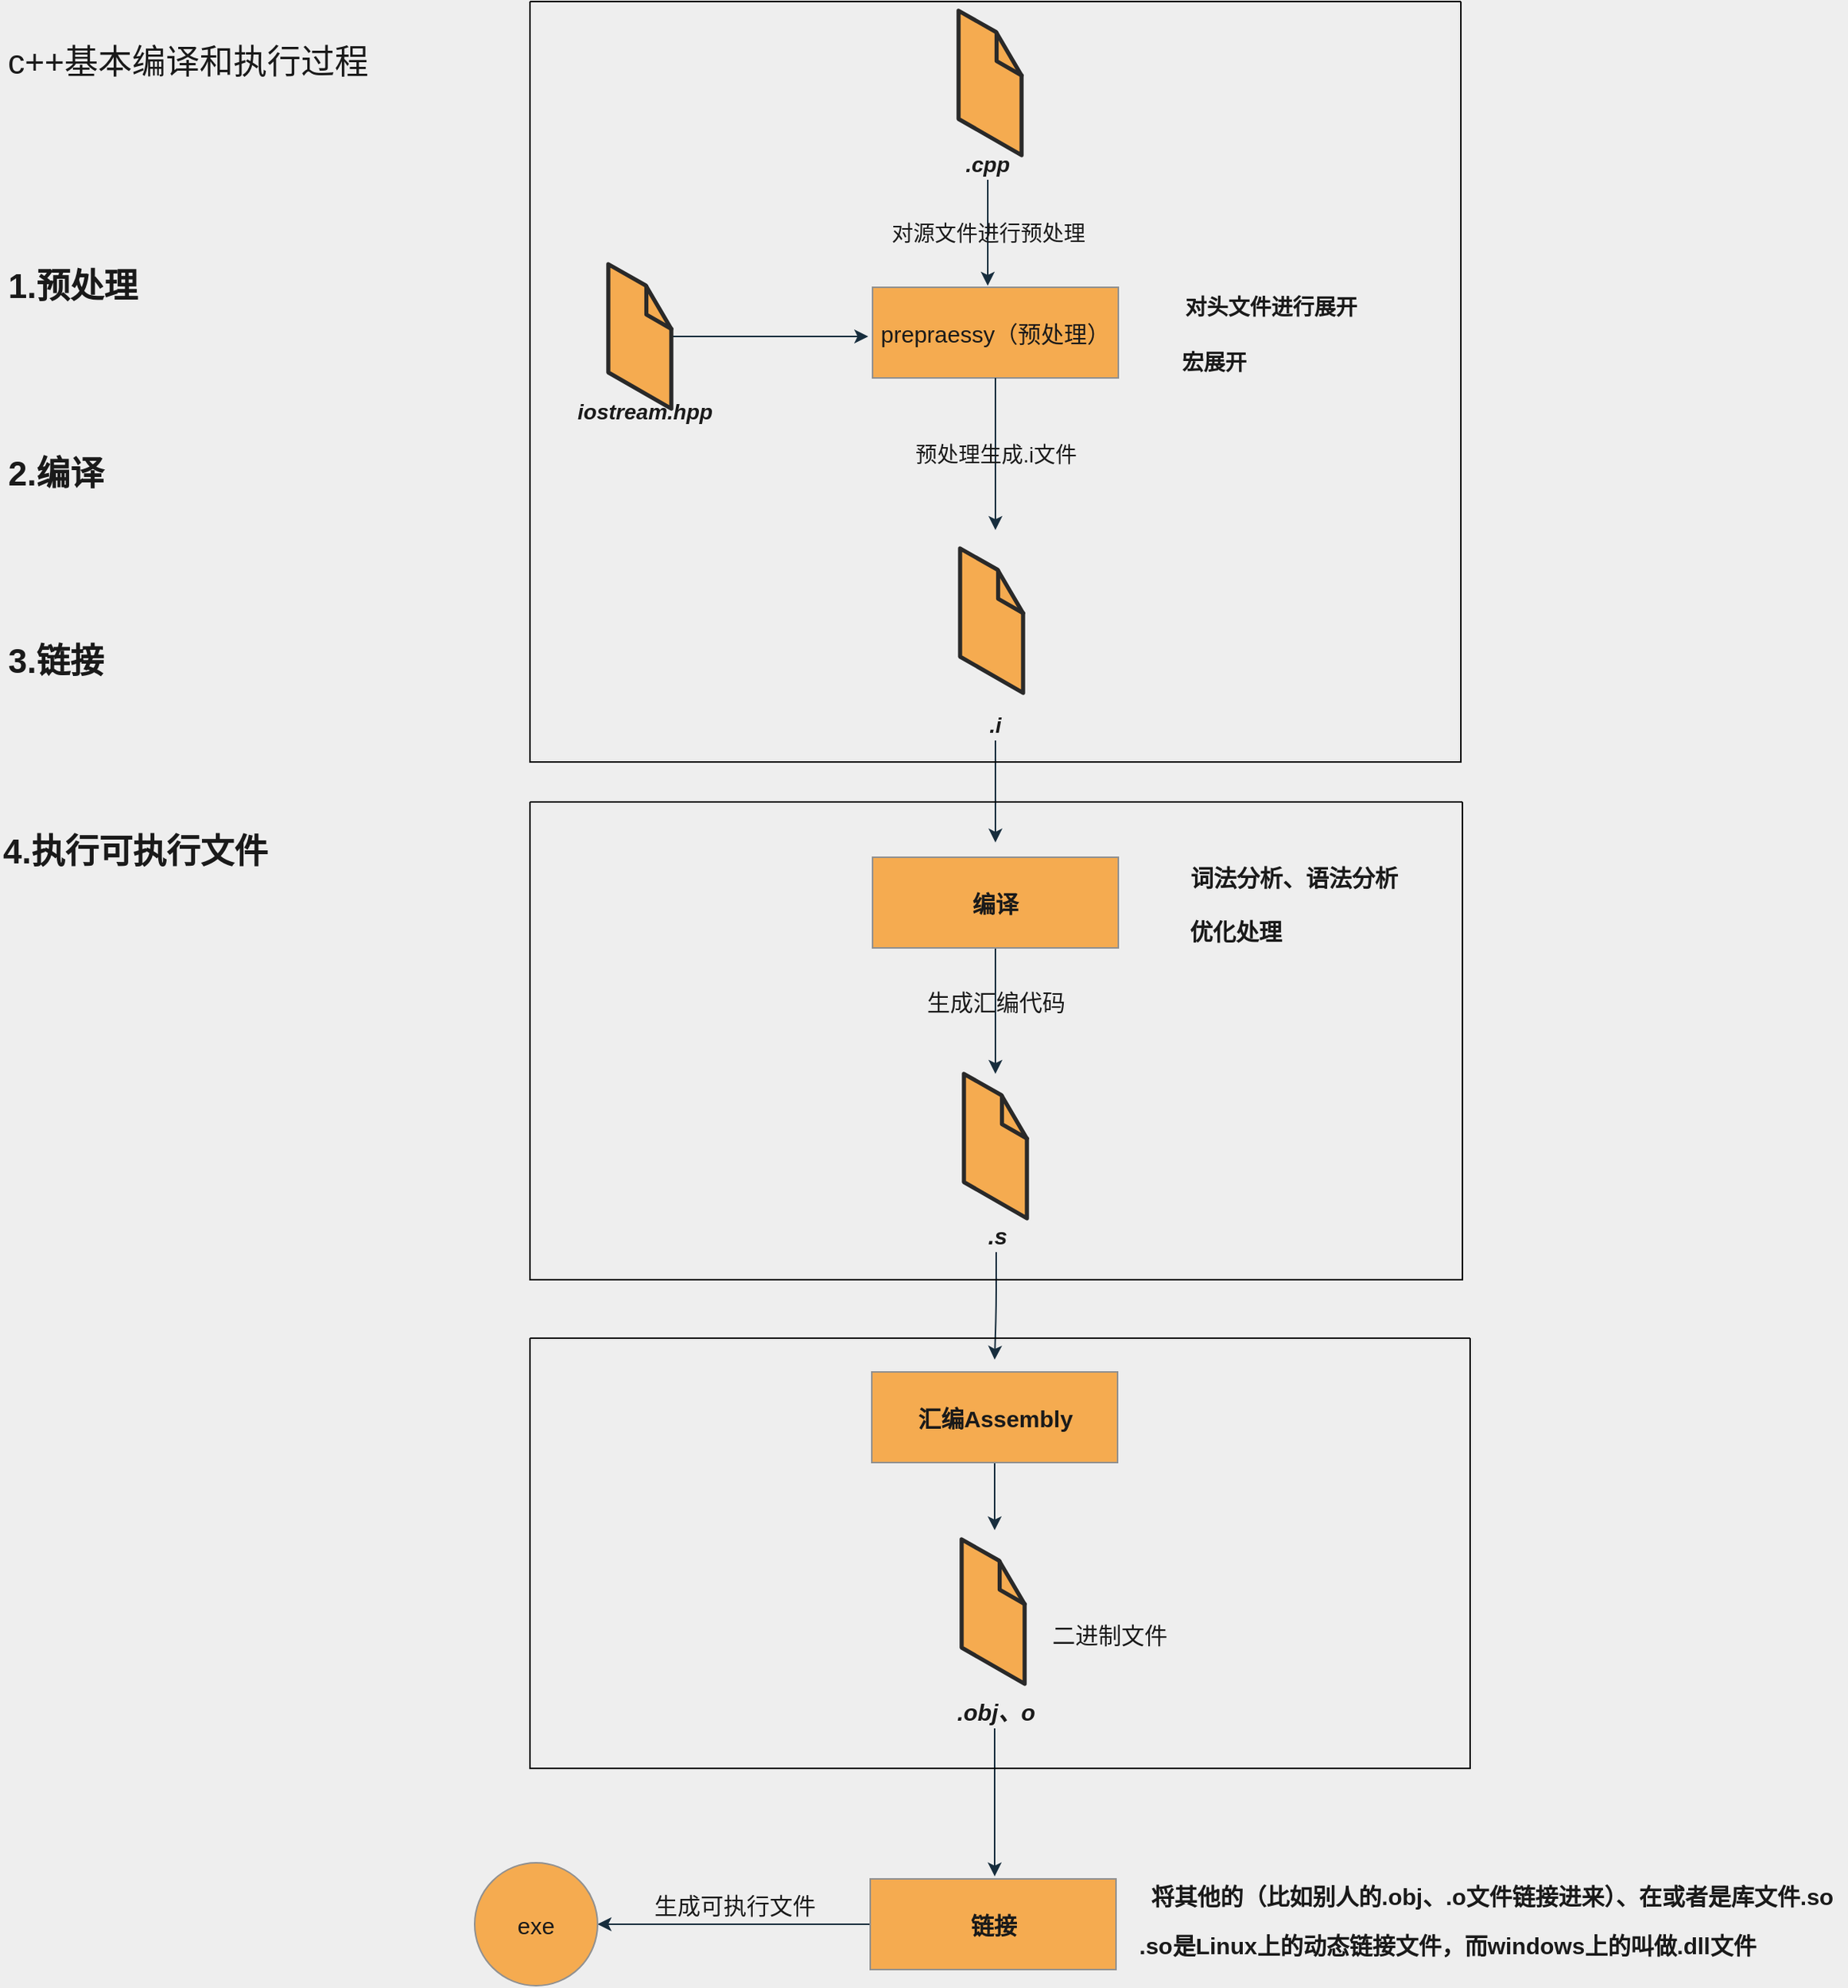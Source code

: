 <mxfile version="16.0.2" type="device"><diagram id="2PQlWlijHQqMGzqCtHMq" name="第 1 页"><mxGraphModel dx="1730" dy="1100" grid="0" gridSize="10" guides="1" tooltips="1" connect="1" arrows="1" fold="1" page="0" pageScale="1" pageWidth="1169" pageHeight="827" background="#EEEEEE" math="0" shadow="0"><root><mxCell id="0"/><mxCell id="1" parent="0"/><mxCell id="HW7gkPX0Y-VFla6Ya1Aj-3" value="&lt;font style=&quot;font-size: 22px&quot;&gt;c++基本编译和执行过程&lt;/font&gt;" style="text;html=1;align=center;verticalAlign=middle;resizable=0;points=[];autosize=1;strokeColor=none;fillColor=none;fontColor=#1A1A1A;" parent="1" vertex="1"><mxGeometry x="391" y="37" width="244" height="22" as="geometry"/></mxCell><mxCell id="HW7gkPX0Y-VFla6Ya1Aj-11" value="&lt;span style=&quot;font-weight: 700&quot;&gt;1.预处理&lt;/span&gt;" style="text;html=1;align=center;verticalAlign=middle;resizable=0;points=[];autosize=1;strokeColor=none;fillColor=none;fontSize=22;fontColor=#1A1A1A;" parent="1" vertex="1"><mxGeometry x="391" y="179" width="94" height="30" as="geometry"/></mxCell><mxCell id="HW7gkPX0Y-VFla6Ya1Aj-13" value="&lt;span style=&quot;font-weight: 700&quot;&gt;2.编译&lt;/span&gt;" style="text;html=1;align=center;verticalAlign=middle;resizable=0;points=[];autosize=1;strokeColor=none;fillColor=none;fontSize=22;fontColor=#1A1A1A;" parent="1" vertex="1"><mxGeometry x="391" y="301" width="72" height="30" as="geometry"/></mxCell><mxCell id="HW7gkPX0Y-VFla6Ya1Aj-14" value="&lt;span style=&quot;font-weight: 700&quot;&gt;3.链接&lt;/span&gt;" style="text;html=1;align=center;verticalAlign=middle;resizable=0;points=[];autosize=1;strokeColor=none;fillColor=none;fontSize=22;fontColor=#1A1A1A;" parent="1" vertex="1"><mxGeometry x="391" y="423" width="72" height="30" as="geometry"/></mxCell><mxCell id="HW7gkPX0Y-VFla6Ya1Aj-16" value="&lt;span style=&quot;color: rgb(26 , 26 , 26) ; font-family: &amp;#34;helvetica&amp;#34; ; font-size: 22px ; font-style: normal ; font-weight: 700 ; letter-spacing: normal ; text-align: center ; text-indent: 0px ; text-transform: none ; word-spacing: 0px ; display: inline ; float: none&quot;&gt;4.执行可执行文件&lt;/span&gt;" style="text;whiteSpace=wrap;html=1;fontSize=22;fontColor=#1A1A1A;" parent="1" vertex="1"><mxGeometry x="391" y="542" width="187.2" height="28" as="geometry"/></mxCell><mxCell id="HW7gkPX0Y-VFla6Ya1Aj-18" value="" style="verticalLabelPosition=bottom;html=1;verticalAlign=top;strokeWidth=1;align=center;outlineConnect=0;dashed=0;outlineConnect=0;shape=mxgraph.aws3d.file;aspect=fixed;strokeColor=#292929;rounded=0;labelBackgroundColor=none;sketch=0;fontSize=22;fontColor=#1A1A1A;fillColor=#F5AB50;" parent="1" vertex="1"><mxGeometry x="1015" y="14" width="41.01" height="94" as="geometry"/></mxCell><mxCell id="HW7gkPX0Y-VFla6Ya1Aj-19" value="&lt;font style=&quot;font-size: 14px&quot;&gt;&lt;b&gt;&lt;i&gt;.cpp&lt;/i&gt;&lt;/b&gt;&lt;/font&gt;" style="text;html=1;strokeColor=none;fillColor=none;align=center;verticalAlign=middle;whiteSpace=wrap;rounded=0;labelBackgroundColor=none;sketch=0;fontSize=22;fontColor=#1A1A1A;" parent="1" vertex="1"><mxGeometry x="1012.01" y="100" width="44" height="24" as="geometry"/></mxCell><mxCell id="HW7gkPX0Y-VFla6Ya1Aj-26" style="edgeStyle=orthogonalEdgeStyle;curved=0;rounded=1;sketch=0;orthogonalLoop=1;jettySize=auto;html=1;fontSize=14;fontColor=#1A1A1A;strokeColor=#182E3E;" parent="1" source="HW7gkPX0Y-VFla6Ya1Aj-20" edge="1"><mxGeometry relative="1" as="geometry"><mxPoint x="956.2" y="226" as="targetPoint"/></mxGeometry></mxCell><mxCell id="HW7gkPX0Y-VFla6Ya1Aj-20" value="" style="verticalLabelPosition=bottom;html=1;verticalAlign=top;strokeWidth=1;align=center;outlineConnect=0;dashed=0;outlineConnect=0;shape=mxgraph.aws3d.file;aspect=fixed;strokeColor=#292929;rounded=0;labelBackgroundColor=none;sketch=0;fontSize=22;fontColor=#1A1A1A;fillColor=#F5AB50;" parent="1" vertex="1"><mxGeometry x="787" y="179" width="41.01" height="94" as="geometry"/></mxCell><mxCell id="HW7gkPX0Y-VFla6Ya1Aj-21" value="&lt;font style=&quot;font-size: 14px&quot;&gt;&lt;b&gt;&lt;i&gt;iostream.hpp&lt;/i&gt;&lt;/b&gt;&lt;br&gt;&lt;/font&gt;" style="text;html=1;strokeColor=none;fillColor=none;align=center;verticalAlign=middle;whiteSpace=wrap;rounded=0;labelBackgroundColor=none;sketch=0;fontSize=22;fontColor=#1A1A1A;" parent="1" vertex="1"><mxGeometry x="789" y="261" width="44" height="24" as="geometry"/></mxCell><mxCell id="HW7gkPX0Y-VFla6Ya1Aj-22" value="&lt;font style=&quot;font-size: 15px&quot;&gt;prepraessy（预处理）&lt;/font&gt;" style="rounded=0;whiteSpace=wrap;html=1;labelBackgroundColor=none;sketch=0;fontSize=14;fontColor=#1A1A1A;strokeColor=#909090;fillColor=#F5AB50;" parent="1" vertex="1"><mxGeometry x="959" y="194" width="160" height="59" as="geometry"/></mxCell><mxCell id="HW7gkPX0Y-VFla6Ya1Aj-24" value="&lt;b&gt;对头文件进行展开&lt;/b&gt;" style="text;html=1;align=center;verticalAlign=middle;resizable=0;points=[];autosize=1;strokeColor=none;fillColor=none;fontSize=14;fontColor=#1A1A1A;" parent="1" vertex="1"><mxGeometry x="1157" y="196" width="122" height="21" as="geometry"/></mxCell><mxCell id="HW7gkPX0Y-VFla6Ya1Aj-27" value="&lt;b&gt;宏展开&lt;/b&gt;" style="text;html=1;align=center;verticalAlign=middle;resizable=0;points=[];autosize=1;strokeColor=none;fillColor=none;fontSize=14;fontColor=#1A1A1A;" parent="1" vertex="1"><mxGeometry x="1155" y="232" width="52" height="21" as="geometry"/></mxCell><mxCell id="HW7gkPX0Y-VFla6Ya1Aj-31" value="" style="endArrow=classic;html=1;rounded=1;sketch=0;fontSize=14;fontColor=#1A1A1A;strokeColor=#182E3E;curved=0;exitX=0.5;exitY=1;exitDx=0;exitDy=0;" parent="1" source="HW7gkPX0Y-VFla6Ya1Aj-19" edge="1"><mxGeometry relative="1" as="geometry"><mxPoint x="958" y="244" as="sourcePoint"/><mxPoint x="1034" y="193" as="targetPoint"/></mxGeometry></mxCell><mxCell id="HW7gkPX0Y-VFla6Ya1Aj-32" value="对源文件进行预处理" style="edgeLabel;resizable=0;html=1;align=center;verticalAlign=middle;rounded=0;labelBackgroundColor=none;sketch=0;fontSize=14;fontColor=#1A1A1A;strokeColor=#909090;fillColor=#F5AB50;" parent="HW7gkPX0Y-VFla6Ya1Aj-31" connectable="0" vertex="1"><mxGeometry relative="1" as="geometry"/></mxCell><mxCell id="HW7gkPX0Y-VFla6Ya1Aj-33" value="" style="endArrow=classic;html=1;rounded=1;sketch=0;fontSize=14;fontColor=#1A1A1A;strokeColor=#182E3E;curved=0;exitX=0.5;exitY=1;exitDx=0;exitDy=0;" parent="1" source="HW7gkPX0Y-VFla6Ya1Aj-22" edge="1"><mxGeometry relative="1" as="geometry"><mxPoint x="958" y="244" as="sourcePoint"/><mxPoint x="1039" y="352" as="targetPoint"/></mxGeometry></mxCell><mxCell id="HW7gkPX0Y-VFla6Ya1Aj-34" value="预处理生成.i文件" style="edgeLabel;resizable=0;html=1;align=center;verticalAlign=middle;rounded=0;labelBackgroundColor=none;sketch=0;fontSize=14;fontColor=#1A1A1A;strokeColor=#909090;fillColor=#F5AB50;" parent="HW7gkPX0Y-VFla6Ya1Aj-33" connectable="0" vertex="1"><mxGeometry relative="1" as="geometry"/></mxCell><mxCell id="HW7gkPX0Y-VFla6Ya1Aj-35" value="" style="verticalLabelPosition=bottom;html=1;verticalAlign=top;strokeWidth=1;align=center;outlineConnect=0;dashed=0;outlineConnect=0;shape=mxgraph.aws3d.file;aspect=fixed;strokeColor=#292929;rounded=0;labelBackgroundColor=none;sketch=0;fontSize=22;fontColor=#1A1A1A;fillColor=#F5AB50;" parent="1" vertex="1"><mxGeometry x="1016" y="364" width="41.01" height="94" as="geometry"/></mxCell><mxCell id="HW7gkPX0Y-VFla6Ya1Aj-37" style="edgeStyle=orthogonalEdgeStyle;curved=0;rounded=1;sketch=0;orthogonalLoop=1;jettySize=auto;html=1;fontSize=14;fontColor=#1A1A1A;strokeColor=#182E3E;" parent="1" source="HW7gkPX0Y-VFla6Ya1Aj-36" edge="1"><mxGeometry relative="1" as="geometry"><mxPoint x="1039" y="555.4" as="targetPoint"/></mxGeometry></mxCell><mxCell id="HW7gkPX0Y-VFla6Ya1Aj-36" value="&lt;font style=&quot;font-size: 14px&quot;&gt;&lt;i&gt;&lt;b&gt;.i&lt;/b&gt;&lt;/i&gt;&lt;br&gt;&lt;/font&gt;" style="text;html=1;strokeColor=none;fillColor=none;align=center;verticalAlign=middle;whiteSpace=wrap;rounded=0;labelBackgroundColor=none;sketch=0;fontSize=22;fontColor=#1A1A1A;" parent="1" vertex="1"><mxGeometry x="1017" y="465" width="44" height="24" as="geometry"/></mxCell><mxCell id="HW7gkPX0Y-VFla6Ya1Aj-45" style="edgeStyle=orthogonalEdgeStyle;curved=0;rounded=1;sketch=0;orthogonalLoop=1;jettySize=auto;html=1;fontSize=15;fontColor=#1A1A1A;strokeColor=#182E3E;" parent="1" source="HW7gkPX0Y-VFla6Ya1Aj-39" target="HW7gkPX0Y-VFla6Ya1Aj-46" edge="1"><mxGeometry relative="1" as="geometry"><mxPoint x="1039" y="673.0" as="targetPoint"/></mxGeometry></mxCell><mxCell id="HW7gkPX0Y-VFla6Ya1Aj-39" value="&lt;font style=&quot;font-size: 15px&quot;&gt;&lt;b&gt;编译&lt;/b&gt;&lt;/font&gt;" style="rounded=0;whiteSpace=wrap;html=1;labelBackgroundColor=none;sketch=0;fontSize=14;fontColor=#1A1A1A;strokeColor=#909090;fillColor=#F5AB50;" parent="1" vertex="1"><mxGeometry x="959" y="565" width="160" height="59" as="geometry"/></mxCell><mxCell id="HW7gkPX0Y-VFla6Ya1Aj-41" value="&lt;b&gt;词法分析、语法分析&lt;/b&gt;" style="text;html=1;align=center;verticalAlign=middle;resizable=0;points=[];autosize=1;strokeColor=none;fillColor=none;fontSize=15;fontColor=#1A1A1A;" parent="1" vertex="1"><mxGeometry x="1160" y="567" width="145" height="22" as="geometry"/></mxCell><mxCell id="HW7gkPX0Y-VFla6Ya1Aj-44" value="&lt;b&gt;优化处理&lt;/b&gt;" style="text;html=1;align=center;verticalAlign=middle;resizable=0;points=[];autosize=1;strokeColor=none;fillColor=none;fontSize=15;fontColor=#1A1A1A;" parent="1" vertex="1"><mxGeometry x="1160" y="602" width="70" height="22" as="geometry"/></mxCell><mxCell id="HW7gkPX0Y-VFla6Ya1Aj-46" value="" style="verticalLabelPosition=bottom;html=1;verticalAlign=top;strokeWidth=1;align=center;outlineConnect=0;dashed=0;outlineConnect=0;shape=mxgraph.aws3d.file;aspect=fixed;strokeColor=#292929;rounded=0;labelBackgroundColor=none;sketch=0;fontSize=22;fontColor=#1A1A1A;fillColor=#F5AB50;" parent="1" vertex="1"><mxGeometry x="1018.49" y="706" width="41.01" height="94" as="geometry"/></mxCell><mxCell id="HW7gkPX0Y-VFla6Ya1Aj-52" style="edgeStyle=orthogonalEdgeStyle;curved=0;rounded=1;sketch=0;orthogonalLoop=1;jettySize=auto;html=1;fontSize=15;fontColor=#1A1A1A;strokeColor=#182E3E;" parent="1" source="HW7gkPX0Y-VFla6Ya1Aj-47" edge="1"><mxGeometry relative="1" as="geometry"><mxPoint x="1038.5" y="892.0" as="targetPoint"/></mxGeometry></mxCell><mxCell id="HW7gkPX0Y-VFla6Ya1Aj-47" value="&lt;b&gt;&lt;i&gt;.s&lt;/i&gt;&lt;/b&gt;" style="text;html=1;align=center;verticalAlign=middle;resizable=0;points=[];autosize=1;strokeColor=none;fillColor=none;fontSize=15;fontColor=#1A1A1A;" parent="1" vertex="1"><mxGeometry x="1028" y="800" width="23" height="22" as="geometry"/></mxCell><mxCell id="HW7gkPX0Y-VFla6Ya1Aj-48" value="生成汇编代码" style="text;html=1;align=center;verticalAlign=middle;resizable=0;points=[];autosize=1;strokeColor=none;fillColor=none;fontSize=15;fontColor=#1A1A1A;" parent="1" vertex="1"><mxGeometry x="988.5" y="648" width="100" height="22" as="geometry"/></mxCell><mxCell id="HW7gkPX0Y-VFla6Ya1Aj-55" style="edgeStyle=orthogonalEdgeStyle;curved=0;rounded=1;sketch=0;orthogonalLoop=1;jettySize=auto;html=1;fontSize=15;fontColor=#1A1A1A;strokeColor=#182E3E;" parent="1" source="HW7gkPX0Y-VFla6Ya1Aj-54" edge="1"><mxGeometry relative="1" as="geometry"><mxPoint x="1038.5" y="1003.059" as="targetPoint"/></mxGeometry></mxCell><mxCell id="HW7gkPX0Y-VFla6Ya1Aj-54" value="&lt;span style=&quot;font-size: 15px&quot;&gt;&lt;b&gt;汇编Assembly&lt;/b&gt;&lt;/span&gt;" style="rounded=0;whiteSpace=wrap;html=1;labelBackgroundColor=none;sketch=0;fontSize=14;fontColor=#1A1A1A;strokeColor=#909090;fillColor=#F5AB50;" parent="1" vertex="1"><mxGeometry x="958.5" y="900" width="160" height="59" as="geometry"/></mxCell><mxCell id="HW7gkPX0Y-VFla6Ya1Aj-56" value="" style="verticalLabelPosition=bottom;html=1;verticalAlign=top;strokeWidth=1;align=center;outlineConnect=0;dashed=0;outlineConnect=0;shape=mxgraph.aws3d.file;aspect=fixed;strokeColor=#292929;rounded=0;labelBackgroundColor=none;sketch=0;fontSize=22;fontColor=#1A1A1A;fillColor=#F5AB50;" parent="1" vertex="1"><mxGeometry x="1017" y="1009" width="41.01" height="94" as="geometry"/></mxCell><mxCell id="HW7gkPX0Y-VFla6Ya1Aj-60" style="edgeStyle=orthogonalEdgeStyle;curved=0;rounded=1;sketch=0;orthogonalLoop=1;jettySize=auto;html=1;fontSize=15;fontColor=#1A1A1A;strokeColor=#182E3E;" parent="1" source="HW7gkPX0Y-VFla6Ya1Aj-57" edge="1"><mxGeometry relative="1" as="geometry"><mxPoint x="1038.5" y="1228.32" as="targetPoint"/></mxGeometry></mxCell><mxCell id="HW7gkPX0Y-VFla6Ya1Aj-57" value="&lt;b&gt;&lt;i&gt;.obj、o&lt;/i&gt;&lt;/b&gt;" style="text;html=1;align=center;verticalAlign=middle;resizable=0;points=[];autosize=1;strokeColor=none;fillColor=none;fontSize=15;fontColor=#1A1A1A;" parent="1" vertex="1"><mxGeometry x="1008.5" y="1110" width="61" height="22" as="geometry"/></mxCell><mxCell id="HW7gkPX0Y-VFla6Ya1Aj-58" value="二进制文件" style="text;html=1;align=center;verticalAlign=middle;resizable=0;points=[];autosize=1;strokeColor=none;fillColor=none;fontSize=15;fontColor=#1A1A1A;" parent="1" vertex="1"><mxGeometry x="1070" y="1060" width="85" height="22" as="geometry"/></mxCell><mxCell id="HW7gkPX0Y-VFla6Ya1Aj-63" style="edgeStyle=orthogonalEdgeStyle;curved=0;rounded=1;sketch=0;orthogonalLoop=1;jettySize=auto;html=1;fontSize=15;fontColor=#1A1A1A;strokeColor=#182E3E;" parent="1" source="HW7gkPX0Y-VFla6Ya1Aj-59" target="HW7gkPX0Y-VFla6Ya1Aj-64" edge="1"><mxGeometry relative="1" as="geometry"><mxPoint x="760.778" y="1259.5" as="targetPoint"/></mxGeometry></mxCell><mxCell id="HW7gkPX0Y-VFla6Ya1Aj-59" value="&lt;font style=&quot;font-size: 15px&quot;&gt;&lt;b&gt;链接&lt;/b&gt;&lt;/font&gt;" style="rounded=0;whiteSpace=wrap;html=1;labelBackgroundColor=none;sketch=0;fontSize=14;fontColor=#1A1A1A;strokeColor=#909090;fillColor=#F5AB50;" parent="1" vertex="1"><mxGeometry x="957.5" y="1230" width="160" height="59" as="geometry"/></mxCell><mxCell id="HW7gkPX0Y-VFla6Ya1Aj-61" value="&lt;b&gt;将其他的（比如别人的.obj、.o文件链接进来）、在或者是库文件.so&lt;/b&gt;" style="text;html=1;align=center;verticalAlign=middle;resizable=0;points=[];autosize=1;strokeColor=none;fillColor=none;fontSize=15;fontColor=#1A1A1A;" parent="1" vertex="1"><mxGeometry x="1131" y="1230" width="462" height="22" as="geometry"/></mxCell><mxCell id="HW7gkPX0Y-VFla6Ya1Aj-62" value="&lt;b&gt;.so是Linux上的动态链接文件，而windows上的叫做.dll文件&lt;/b&gt;" style="text;html=1;align=center;verticalAlign=middle;resizable=0;points=[];autosize=1;strokeColor=none;fillColor=none;fontSize=15;fontColor=#1A1A1A;" parent="1" vertex="1"><mxGeometry x="1127" y="1262" width="412" height="22" as="geometry"/></mxCell><mxCell id="HW7gkPX0Y-VFla6Ya1Aj-64" value="exe" style="ellipse;whiteSpace=wrap;html=1;aspect=fixed;rounded=0;labelBackgroundColor=none;sketch=0;fontSize=15;fontColor=#1A1A1A;strokeColor=#909090;fillColor=#F5AB50;" parent="1" vertex="1"><mxGeometry x="699.998" y="1219.5" width="80" height="80" as="geometry"/></mxCell><mxCell id="HW7gkPX0Y-VFla6Ya1Aj-65" value="生成可执行文件" style="text;html=1;align=center;verticalAlign=middle;resizable=0;points=[];autosize=1;strokeColor=none;fillColor=none;fontSize=15;fontColor=#1A1A1A;" parent="1" vertex="1"><mxGeometry x="811" y="1236" width="115" height="22" as="geometry"/></mxCell><mxCell id="zhEo4hIssH4Q022f_Qcu-1" value="" style="swimlane;startSize=0;" vertex="1" parent="1"><mxGeometry x="736" y="8" width="606" height="495" as="geometry"/></mxCell><mxCell id="zhEo4hIssH4Q022f_Qcu-2" value="" style="swimlane;startSize=0;" vertex="1" parent="1"><mxGeometry x="736" y="529" width="607" height="311" as="geometry"/></mxCell><mxCell id="zhEo4hIssH4Q022f_Qcu-3" value="" style="swimlane;startSize=0;" vertex="1" parent="1"><mxGeometry x="736" y="878" width="612" height="280" as="geometry"/></mxCell></root></mxGraphModel></diagram></mxfile>